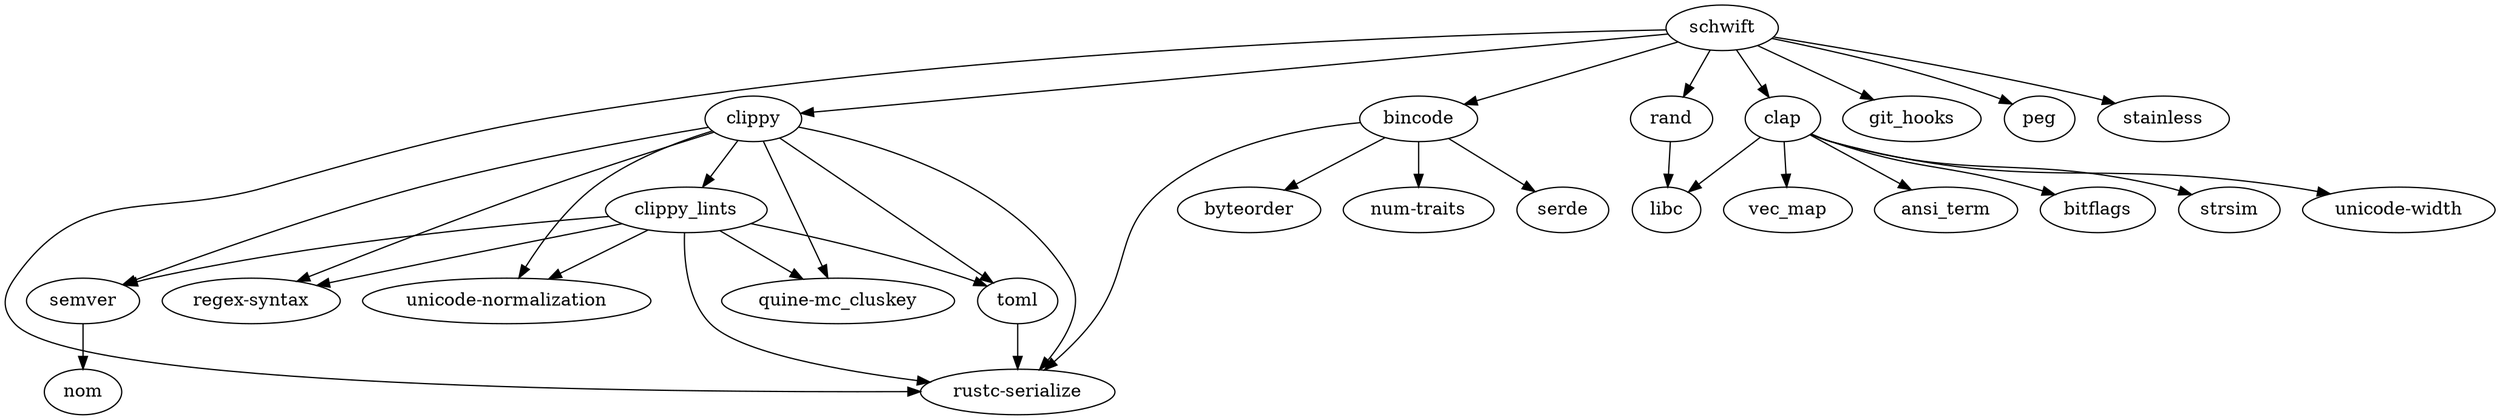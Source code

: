 digraph dependencies {
	N0[label="schwift"];
	N1[label="bincode"];
	N2[label="clap"];
	N3[label="clippy"];
	N4[label="git_hooks"];
	N5[label="peg"];
	N6[label="rand"];
	N7[label="rustc-serialize"];
	N8[label="stainless"];
	N9[label="ansi_term"];
	N10[label="byteorder"];
	N11[label="num-traits"];
	N12[label="serde"];
	N13[label="bitflags"];
	N14[label="libc"];
	N15[label="strsim"];
	N16[label="unicode-width"];
	N17[label="vec_map"];
	N18[label="clippy_lints"];
	N19[label="quine-mc_cluskey"];
	N20[label="regex-syntax"];
	N21[label="semver"];
	N22[label="toml"];
	N23[label="unicode-normalization"];
	N24[label="nom"];
	N0 -> N1[label=""];
	N0 -> N2[label=""];
	N0 -> N3[label=""];
	N0 -> N4[label=""];
	N0 -> N5[label=""];
	N0 -> N6[label=""];
	N0 -> N7[label=""];
	N0 -> N8[label=""];
	N1 -> N7[label=""];
	N1 -> N10[label=""];
	N1 -> N11[label=""];
	N1 -> N12[label=""];
	N2 -> N9[label=""];
	N2 -> N13[label=""];
	N2 -> N14[label=""];
	N2 -> N15[label=""];
	N2 -> N16[label=""];
	N2 -> N17[label=""];
	N3 -> N7[label=""];
	N3 -> N18[label=""];
	N3 -> N19[label=""];
	N3 -> N20[label=""];
	N3 -> N21[label=""];
	N3 -> N22[label=""];
	N3 -> N23[label=""];
	N6 -> N14[label=""];
	N18 -> N7[label=""];
	N18 -> N19[label=""];
	N18 -> N20[label=""];
	N18 -> N21[label=""];
	N18 -> N22[label=""];
	N18 -> N23[label=""];
	N21 -> N24[label=""];
	N22 -> N7[label=""];
}

